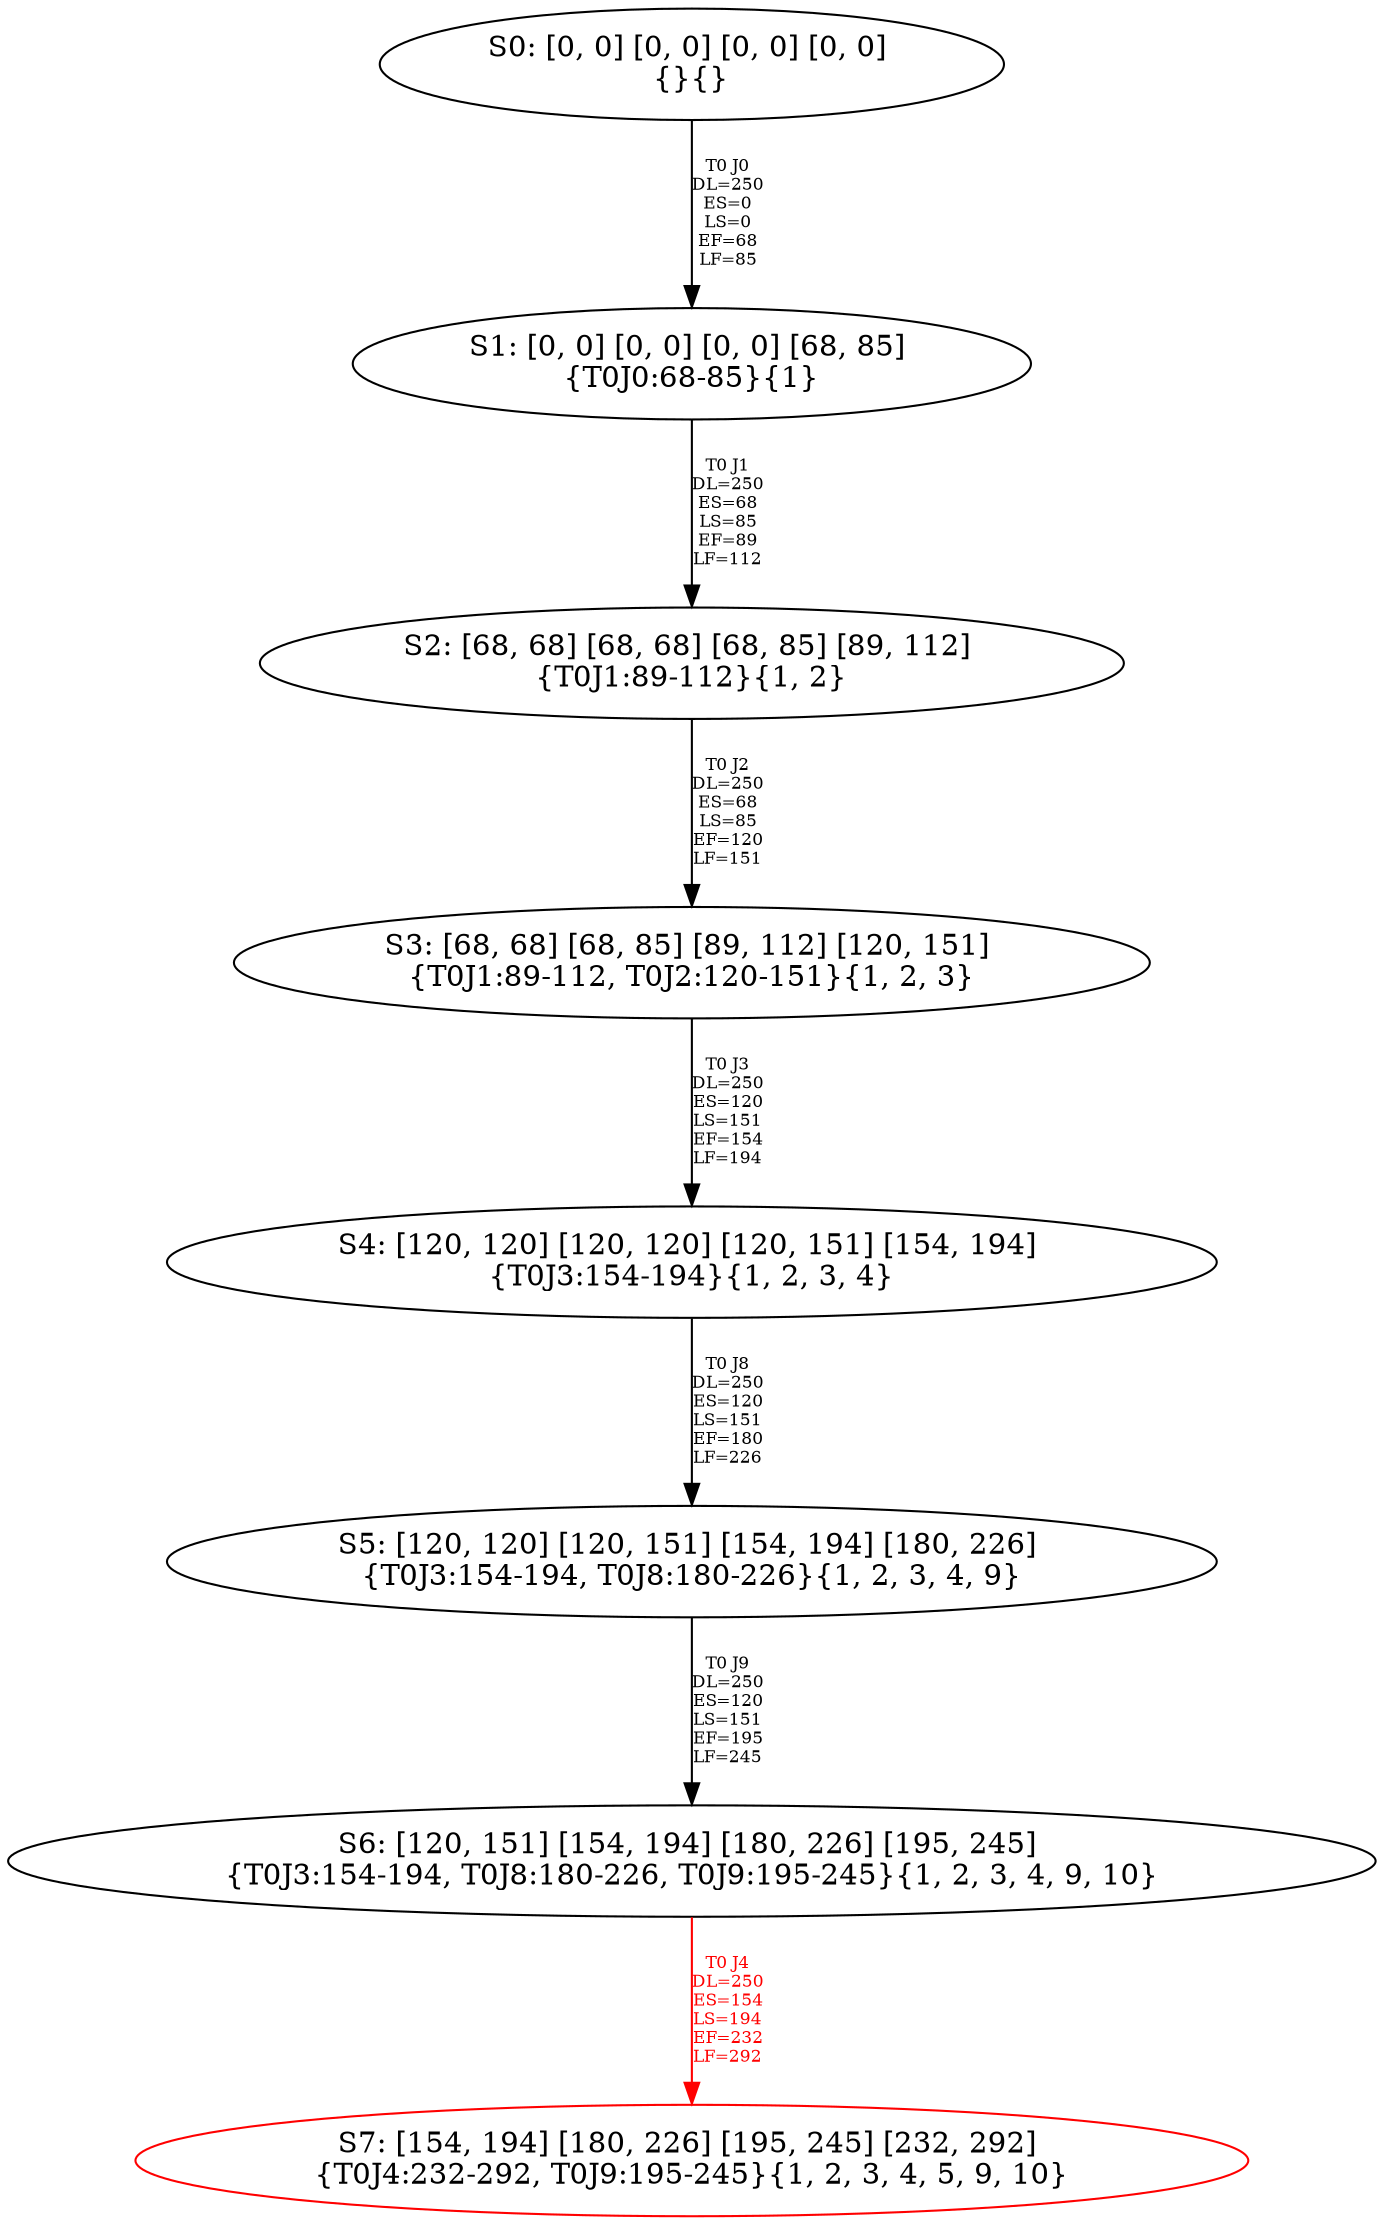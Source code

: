 digraph {
	S0[label="S0: [0, 0] [0, 0] [0, 0] [0, 0] \n{}{}"];
	S1[label="S1: [0, 0] [0, 0] [0, 0] [68, 85] \n{T0J0:68-85}{1}"];
	S2[label="S2: [68, 68] [68, 68] [68, 85] [89, 112] \n{T0J1:89-112}{1, 2}"];
	S3[label="S3: [68, 68] [68, 85] [89, 112] [120, 151] \n{T0J1:89-112, T0J2:120-151}{1, 2, 3}"];
	S4[label="S4: [120, 120] [120, 120] [120, 151] [154, 194] \n{T0J3:154-194}{1, 2, 3, 4}"];
	S5[label="S5: [120, 120] [120, 151] [154, 194] [180, 226] \n{T0J3:154-194, T0J8:180-226}{1, 2, 3, 4, 9}"];
	S6[label="S6: [120, 151] [154, 194] [180, 226] [195, 245] \n{T0J3:154-194, T0J8:180-226, T0J9:195-245}{1, 2, 3, 4, 9, 10}"];
	S7[label="S7: [154, 194] [180, 226] [195, 245] [232, 292] \n{T0J4:232-292, T0J9:195-245}{1, 2, 3, 4, 5, 9, 10}"];
	S0 -> S1[label="T0 J0\nDL=250\nES=0\nLS=0\nEF=68\nLF=85",fontsize=8];
	S1 -> S2[label="T0 J1\nDL=250\nES=68\nLS=85\nEF=89\nLF=112",fontsize=8];
	S2 -> S3[label="T0 J2\nDL=250\nES=68\nLS=85\nEF=120\nLF=151",fontsize=8];
	S3 -> S4[label="T0 J3\nDL=250\nES=120\nLS=151\nEF=154\nLF=194",fontsize=8];
	S4 -> S5[label="T0 J8\nDL=250\nES=120\nLS=151\nEF=180\nLF=226",fontsize=8];
	S5 -> S6[label="T0 J9\nDL=250\nES=120\nLS=151\nEF=195\nLF=245",fontsize=8];
	S6 -> S7[label="T0 J4\nDL=250\nES=154\nLS=194\nEF=232\nLF=292",color=Red,fontcolor=Red,fontsize=8];
S7[color=Red];
}
